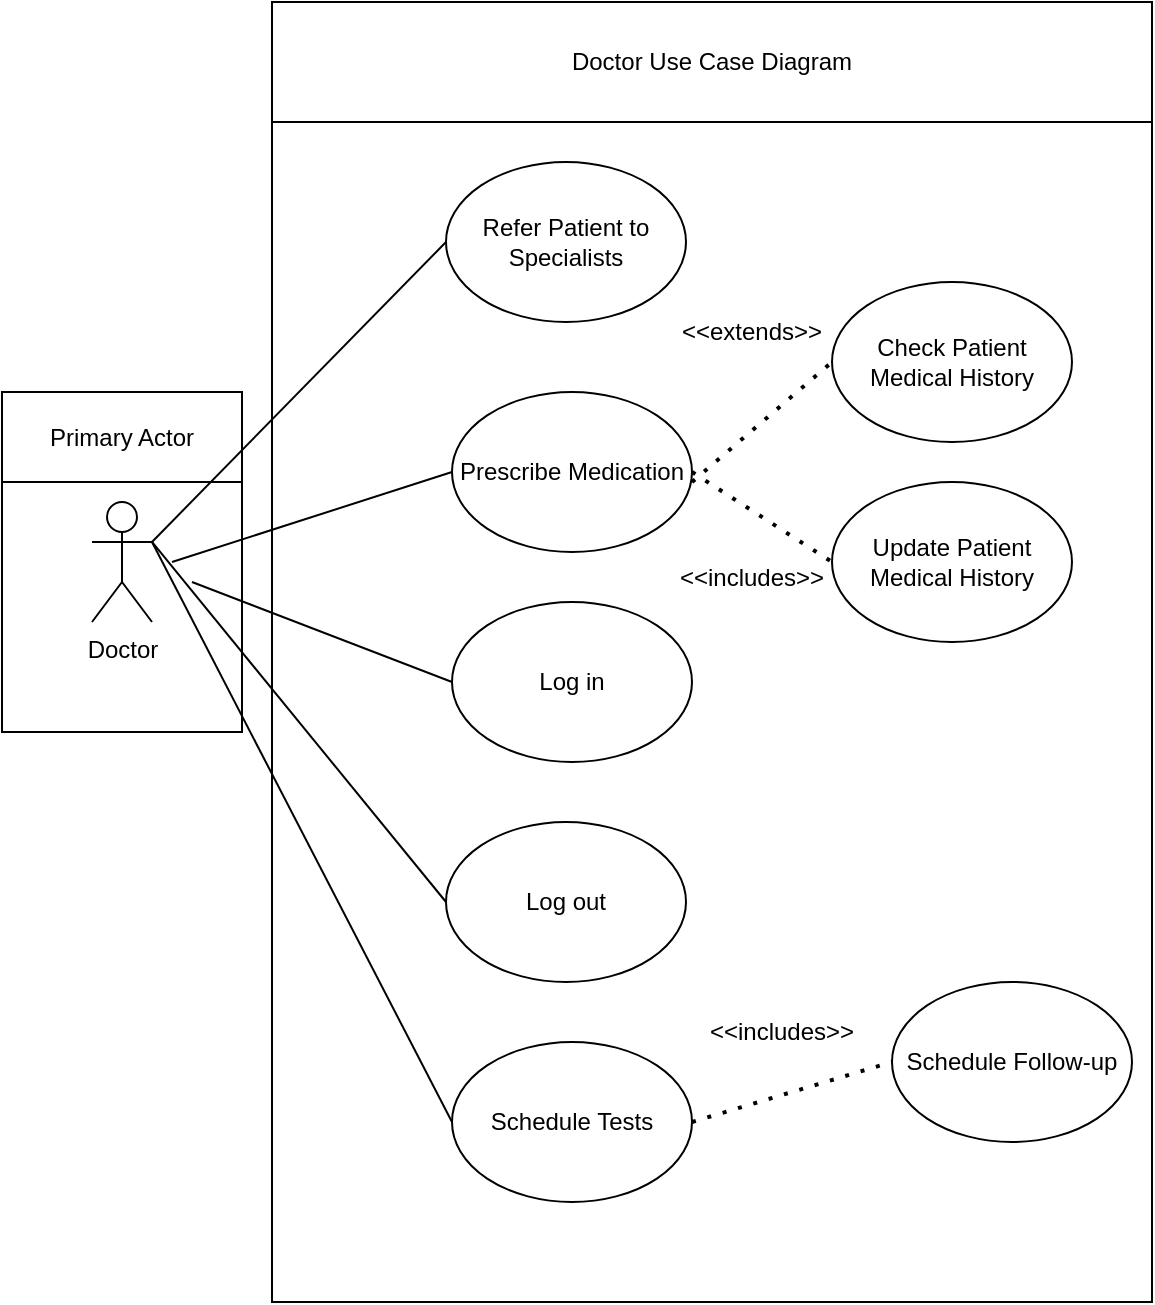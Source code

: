 <mxfile version="24.7.15">
  <diagram name="Page-1" id="ST8ZATNRGdcIe8sIJiNc">
    <mxGraphModel dx="1793" dy="943" grid="1" gridSize="10" guides="1" tooltips="1" connect="1" arrows="1" fold="1" page="1" pageScale="1" pageWidth="850" pageHeight="1100" background="#ffffff" math="0" shadow="0">
      <root>
        <mxCell id="0" />
        <mxCell id="1" parent="0" />
        <mxCell id="_CKKPmwxhbN_D0Wwm0yA-6" value="" style="rounded=0;whiteSpace=wrap;html=1;" vertex="1" parent="1">
          <mxGeometry x="65" y="275" width="120" height="170" as="geometry" />
        </mxCell>
        <mxCell id="_CKKPmwxhbN_D0Wwm0yA-1" value="&lt;div&gt;Doctor&lt;/div&gt;&lt;div&gt;&lt;br&gt;&lt;/div&gt;" style="shape=umlActor;verticalLabelPosition=bottom;verticalAlign=top;html=1;outlineConnect=0;" vertex="1" parent="1">
          <mxGeometry x="110" y="330" width="30" height="60" as="geometry" />
        </mxCell>
        <mxCell id="_CKKPmwxhbN_D0Wwm0yA-7" value="Primary Actor" style="rounded=0;whiteSpace=wrap;html=1;" vertex="1" parent="1">
          <mxGeometry x="65" y="275" width="120" height="45" as="geometry" />
        </mxCell>
        <mxCell id="_CKKPmwxhbN_D0Wwm0yA-9" value="" style="rounded=0;whiteSpace=wrap;html=1;" vertex="1" parent="1">
          <mxGeometry x="200" y="80" width="440" height="650" as="geometry" />
        </mxCell>
        <mxCell id="_CKKPmwxhbN_D0Wwm0yA-10" value="Doctor Use Case Diagram" style="rounded=0;whiteSpace=wrap;html=1;" vertex="1" parent="1">
          <mxGeometry x="200" y="80" width="440" height="60" as="geometry" />
        </mxCell>
        <mxCell id="_CKKPmwxhbN_D0Wwm0yA-11" value="Schedule Follow-up" style="ellipse;whiteSpace=wrap;html=1;" vertex="1" parent="1">
          <mxGeometry x="510" y="570" width="120" height="80" as="geometry" />
        </mxCell>
        <mxCell id="_CKKPmwxhbN_D0Wwm0yA-12" value="Prescribe Medication" style="ellipse;whiteSpace=wrap;html=1;" vertex="1" parent="1">
          <mxGeometry x="290" y="275" width="120" height="80" as="geometry" />
        </mxCell>
        <mxCell id="_CKKPmwxhbN_D0Wwm0yA-13" value="Log in" style="ellipse;whiteSpace=wrap;html=1;" vertex="1" parent="1">
          <mxGeometry x="290" y="380" width="120" height="80" as="geometry" />
        </mxCell>
        <mxCell id="_CKKPmwxhbN_D0Wwm0yA-14" value="Log out" style="ellipse;whiteSpace=wrap;html=1;" vertex="1" parent="1">
          <mxGeometry x="287" y="490" width="120" height="80" as="geometry" />
        </mxCell>
        <mxCell id="_CKKPmwxhbN_D0Wwm0yA-15" value="Schedule Tests" style="ellipse;whiteSpace=wrap;html=1;" vertex="1" parent="1">
          <mxGeometry x="290" y="600" width="120" height="80" as="geometry" />
        </mxCell>
        <mxCell id="_CKKPmwxhbN_D0Wwm0yA-16" value="Refer Patient to Specialists" style="ellipse;whiteSpace=wrap;html=1;" vertex="1" parent="1">
          <mxGeometry x="287" y="160" width="120" height="80" as="geometry" />
        </mxCell>
        <mxCell id="_CKKPmwxhbN_D0Wwm0yA-17" value="Check Patient Medical History" style="ellipse;whiteSpace=wrap;html=1;" vertex="1" parent="1">
          <mxGeometry x="480" y="220" width="120" height="80" as="geometry" />
        </mxCell>
        <mxCell id="_CKKPmwxhbN_D0Wwm0yA-18" value="" style="endArrow=none;html=1;rounded=0;entryX=0;entryY=0.5;entryDx=0;entryDy=0;" edge="1" parent="1" target="_CKKPmwxhbN_D0Wwm0yA-16">
          <mxGeometry width="50" height="50" relative="1" as="geometry">
            <mxPoint x="140" y="350" as="sourcePoint" />
            <mxPoint x="190" y="300" as="targetPoint" />
          </mxGeometry>
        </mxCell>
        <mxCell id="_CKKPmwxhbN_D0Wwm0yA-19" value="" style="endArrow=none;html=1;rounded=0;entryX=0;entryY=0.5;entryDx=0;entryDy=0;" edge="1" parent="1" target="_CKKPmwxhbN_D0Wwm0yA-12">
          <mxGeometry width="50" height="50" relative="1" as="geometry">
            <mxPoint x="150" y="360" as="sourcePoint" />
            <mxPoint x="300" y="210" as="targetPoint" />
          </mxGeometry>
        </mxCell>
        <mxCell id="_CKKPmwxhbN_D0Wwm0yA-20" value="" style="endArrow=none;html=1;rounded=0;entryX=0;entryY=0.5;entryDx=0;entryDy=0;" edge="1" parent="1" target="_CKKPmwxhbN_D0Wwm0yA-13">
          <mxGeometry width="50" height="50" relative="1" as="geometry">
            <mxPoint x="160" y="370" as="sourcePoint" />
            <mxPoint x="300" y="325" as="targetPoint" />
          </mxGeometry>
        </mxCell>
        <mxCell id="_CKKPmwxhbN_D0Wwm0yA-21" value="" style="endArrow=none;html=1;rounded=0;entryX=0;entryY=0.5;entryDx=0;entryDy=0;exitX=1;exitY=0.333;exitDx=0;exitDy=0;exitPerimeter=0;" edge="1" parent="1" source="_CKKPmwxhbN_D0Wwm0yA-1" target="_CKKPmwxhbN_D0Wwm0yA-14">
          <mxGeometry width="50" height="50" relative="1" as="geometry">
            <mxPoint x="170" y="380" as="sourcePoint" />
            <mxPoint x="300" y="430" as="targetPoint" />
          </mxGeometry>
        </mxCell>
        <mxCell id="_CKKPmwxhbN_D0Wwm0yA-22" value="" style="endArrow=none;html=1;rounded=0;entryX=0;entryY=0.5;entryDx=0;entryDy=0;" edge="1" parent="1" target="_CKKPmwxhbN_D0Wwm0yA-15">
          <mxGeometry width="50" height="50" relative="1" as="geometry">
            <mxPoint x="140" y="350" as="sourcePoint" />
            <mxPoint x="297" y="540" as="targetPoint" />
          </mxGeometry>
        </mxCell>
        <mxCell id="_CKKPmwxhbN_D0Wwm0yA-23" value="Update Patient Medical History" style="ellipse;whiteSpace=wrap;html=1;" vertex="1" parent="1">
          <mxGeometry x="480" y="320" width="120" height="80" as="geometry" />
        </mxCell>
        <mxCell id="_CKKPmwxhbN_D0Wwm0yA-24" value="" style="endArrow=none;dashed=1;html=1;dashPattern=1 3;strokeWidth=2;rounded=0;entryX=0;entryY=0.5;entryDx=0;entryDy=0;" edge="1" parent="1" target="_CKKPmwxhbN_D0Wwm0yA-17">
          <mxGeometry width="50" height="50" relative="1" as="geometry">
            <mxPoint x="410" y="320" as="sourcePoint" />
            <mxPoint x="460" y="270" as="targetPoint" />
          </mxGeometry>
        </mxCell>
        <mxCell id="_CKKPmwxhbN_D0Wwm0yA-25" value="" style="endArrow=none;dashed=1;html=1;dashPattern=1 3;strokeWidth=2;rounded=0;entryX=0;entryY=0.5;entryDx=0;entryDy=0;exitX=1;exitY=0.5;exitDx=0;exitDy=0;" edge="1" parent="1" source="_CKKPmwxhbN_D0Wwm0yA-12" target="_CKKPmwxhbN_D0Wwm0yA-23">
          <mxGeometry width="50" height="50" relative="1" as="geometry">
            <mxPoint x="420" y="330" as="sourcePoint" />
            <mxPoint x="490" y="270" as="targetPoint" />
          </mxGeometry>
        </mxCell>
        <mxCell id="_CKKPmwxhbN_D0Wwm0yA-26" value="" style="endArrow=none;dashed=1;html=1;dashPattern=1 3;strokeWidth=2;rounded=0;exitX=1;exitY=0.5;exitDx=0;exitDy=0;entryX=0;entryY=0.5;entryDx=0;entryDy=0;" edge="1" parent="1" source="_CKKPmwxhbN_D0Wwm0yA-15" target="_CKKPmwxhbN_D0Wwm0yA-11">
          <mxGeometry width="50" height="50" relative="1" as="geometry">
            <mxPoint x="425" y="630" as="sourcePoint" />
            <mxPoint x="475" y="580" as="targetPoint" />
          </mxGeometry>
        </mxCell>
        <mxCell id="_CKKPmwxhbN_D0Wwm0yA-27" value="&lt;div&gt;&amp;lt;&amp;lt;includes&amp;gt;&amp;gt;&lt;/div&gt;" style="text;html=1;align=center;verticalAlign=middle;whiteSpace=wrap;rounded=0;" vertex="1" parent="1">
          <mxGeometry x="425" y="580" width="60" height="30" as="geometry" />
        </mxCell>
        <mxCell id="_CKKPmwxhbN_D0Wwm0yA-28" value="&lt;div&gt;&amp;lt;&amp;lt;extends&amp;gt;&amp;gt;&lt;/div&gt;" style="text;html=1;align=center;verticalAlign=middle;whiteSpace=wrap;rounded=0;" vertex="1" parent="1">
          <mxGeometry x="410" y="230" width="60" height="30" as="geometry" />
        </mxCell>
        <mxCell id="_CKKPmwxhbN_D0Wwm0yA-29" value="&lt;div&gt;&amp;lt;&amp;lt;includes&amp;gt;&amp;gt;&lt;/div&gt;" style="text;html=1;align=center;verticalAlign=middle;whiteSpace=wrap;rounded=0;" vertex="1" parent="1">
          <mxGeometry x="410" y="353" width="60" height="30" as="geometry" />
        </mxCell>
      </root>
    </mxGraphModel>
  </diagram>
</mxfile>
